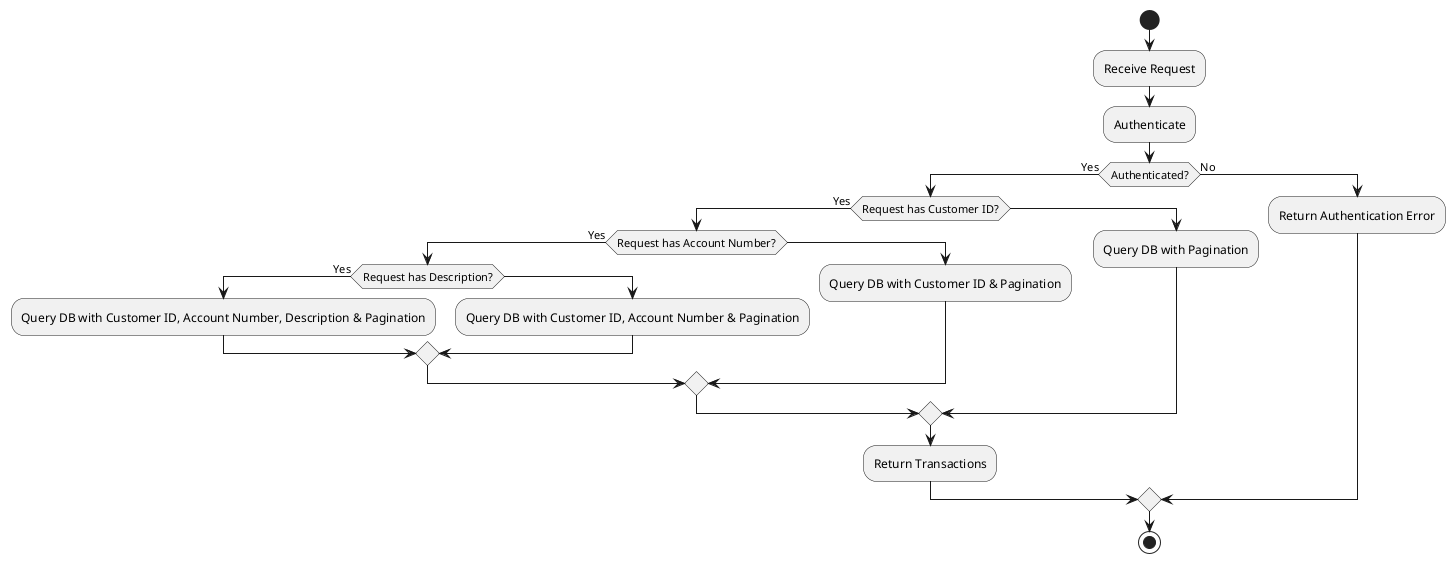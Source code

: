 @startuml
start
:Receive Request;
:Authenticate;
if (Authenticated?) then (Yes)
    if (Request has Customer ID?) then (Yes)
        if (Request has Account Number?) then (Yes)
            if (Request has Description?) then (Yes)
                :Query DB with Customer ID, Account Number, Description & Pagination;
            else
                :Query DB with Customer ID, Account Number & Pagination;
            endif
        else
            :Query DB with Customer ID & Pagination;
        endif
    else
        :Query DB with Pagination;
    endif
:Return Transactions;
else (No)
    :Return Authentication Error;
endif
stop
@enduml